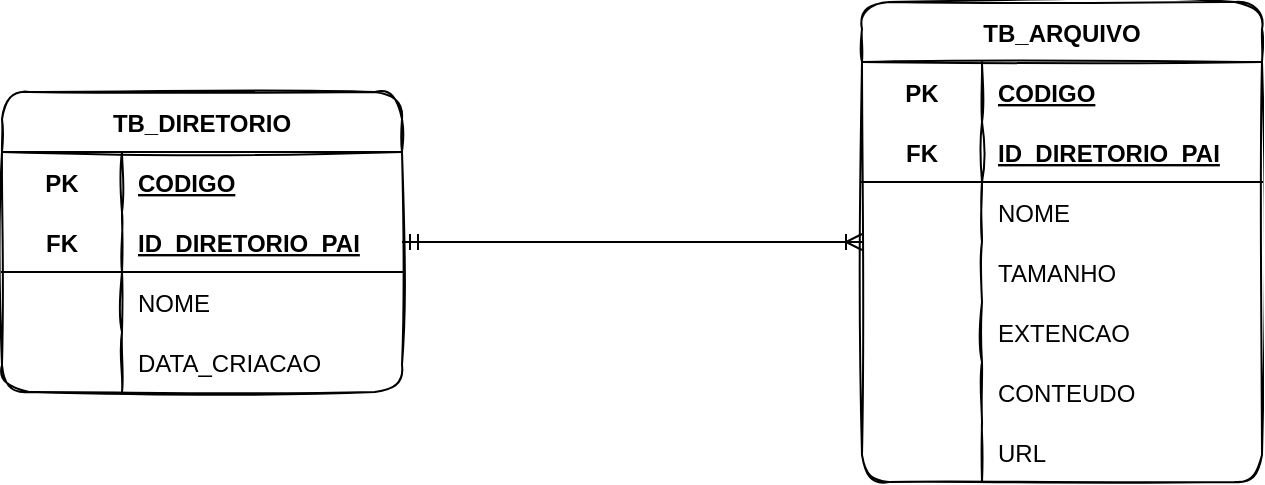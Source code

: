 <mxfile version="20.3.0" type="device"><diagram id="SPbwly18ThBZrhr1rYxB" name="Página-1"><mxGraphModel dx="1422" dy="805" grid="1" gridSize="10" guides="1" tooltips="1" connect="1" arrows="1" fold="1" page="1" pageScale="1" pageWidth="827" pageHeight="1169" math="0" shadow="0"><root><mxCell id="0"/><mxCell id="1" parent="0"/><mxCell id="OzOt4PNxtx2aK53lVnC4-1" value="TB_DIRETORIO" style="shape=table;startSize=30;container=1;collapsible=1;childLayout=tableLayout;fixedRows=1;rowLines=0;fontStyle=1;align=center;resizeLast=1;rounded=1;sketch=1;swimlaneFillColor=default;" parent="1" vertex="1"><mxGeometry x="70" y="280" width="200" height="150" as="geometry"/></mxCell><mxCell id="OzOt4PNxtx2aK53lVnC4-2" value="" style="shape=tableRow;horizontal=0;startSize=0;swimlaneHead=0;swimlaneBody=0;fillColor=none;collapsible=0;dropTarget=0;points=[[0,0.5],[1,0.5]];portConstraint=eastwest;top=0;left=0;right=0;bottom=0;" parent="OzOt4PNxtx2aK53lVnC4-1" vertex="1"><mxGeometry y="30" width="200" height="30" as="geometry"/></mxCell><mxCell id="OzOt4PNxtx2aK53lVnC4-3" value="PK" style="shape=partialRectangle;connectable=0;fillColor=none;top=0;left=0;bottom=0;right=0;fontStyle=1;overflow=hidden;" parent="OzOt4PNxtx2aK53lVnC4-2" vertex="1"><mxGeometry width="60" height="30" as="geometry"><mxRectangle width="60" height="30" as="alternateBounds"/></mxGeometry></mxCell><mxCell id="OzOt4PNxtx2aK53lVnC4-4" value="CODIGO" style="shape=partialRectangle;connectable=0;fillColor=none;top=0;left=0;bottom=0;right=0;align=left;spacingLeft=6;fontStyle=5;overflow=hidden;" parent="OzOt4PNxtx2aK53lVnC4-2" vertex="1"><mxGeometry x="60" width="140" height="30" as="geometry"><mxRectangle width="140" height="30" as="alternateBounds"/></mxGeometry></mxCell><mxCell id="OzOt4PNxtx2aK53lVnC4-5" value="" style="shape=tableRow;horizontal=0;startSize=0;swimlaneHead=0;swimlaneBody=0;fillColor=none;collapsible=0;dropTarget=0;points=[[0,0.5],[1,0.5]];portConstraint=eastwest;top=0;left=0;right=0;bottom=1;" parent="OzOt4PNxtx2aK53lVnC4-1" vertex="1"><mxGeometry y="60" width="200" height="30" as="geometry"/></mxCell><mxCell id="OzOt4PNxtx2aK53lVnC4-6" value="FK" style="shape=partialRectangle;connectable=0;fillColor=none;top=0;left=0;bottom=0;right=0;fontStyle=1;overflow=hidden;" parent="OzOt4PNxtx2aK53lVnC4-5" vertex="1"><mxGeometry width="60" height="30" as="geometry"><mxRectangle width="60" height="30" as="alternateBounds"/></mxGeometry></mxCell><mxCell id="OzOt4PNxtx2aK53lVnC4-7" value="ID_DIRETORIO_PAI" style="shape=partialRectangle;connectable=0;fillColor=none;top=0;left=0;bottom=0;right=0;align=left;spacingLeft=6;fontStyle=5;overflow=hidden;" parent="OzOt4PNxtx2aK53lVnC4-5" vertex="1"><mxGeometry x="60" width="140" height="30" as="geometry"><mxRectangle width="140" height="30" as="alternateBounds"/></mxGeometry></mxCell><mxCell id="OzOt4PNxtx2aK53lVnC4-8" value="" style="shape=tableRow;horizontal=0;startSize=0;swimlaneHead=0;swimlaneBody=0;fillColor=none;collapsible=0;dropTarget=0;points=[[0,0.5],[1,0.5]];portConstraint=eastwest;top=0;left=0;right=0;bottom=0;" parent="OzOt4PNxtx2aK53lVnC4-1" vertex="1"><mxGeometry y="90" width="200" height="30" as="geometry"/></mxCell><mxCell id="OzOt4PNxtx2aK53lVnC4-9" value="" style="shape=partialRectangle;connectable=0;fillColor=none;top=0;left=0;bottom=0;right=0;editable=1;overflow=hidden;" parent="OzOt4PNxtx2aK53lVnC4-8" vertex="1"><mxGeometry width="60" height="30" as="geometry"><mxRectangle width="60" height="30" as="alternateBounds"/></mxGeometry></mxCell><mxCell id="OzOt4PNxtx2aK53lVnC4-10" value="NOME" style="shape=partialRectangle;connectable=0;fillColor=none;top=0;left=0;bottom=0;right=0;align=left;spacingLeft=6;overflow=hidden;" parent="OzOt4PNxtx2aK53lVnC4-8" vertex="1"><mxGeometry x="60" width="140" height="30" as="geometry"><mxRectangle width="140" height="30" as="alternateBounds"/></mxGeometry></mxCell><mxCell id="OzOt4PNxtx2aK53lVnC4-11" value="" style="shape=tableRow;horizontal=0;startSize=0;swimlaneHead=0;swimlaneBody=0;fillColor=none;collapsible=0;dropTarget=0;points=[[0,0.5],[1,0.5]];portConstraint=eastwest;top=0;left=0;right=0;bottom=0;" parent="OzOt4PNxtx2aK53lVnC4-1" vertex="1"><mxGeometry y="120" width="200" height="30" as="geometry"/></mxCell><mxCell id="OzOt4PNxtx2aK53lVnC4-12" value="" style="shape=partialRectangle;connectable=0;fillColor=none;top=0;left=0;bottom=0;right=0;editable=1;overflow=hidden;" parent="OzOt4PNxtx2aK53lVnC4-11" vertex="1"><mxGeometry width="60" height="30" as="geometry"><mxRectangle width="60" height="30" as="alternateBounds"/></mxGeometry></mxCell><mxCell id="OzOt4PNxtx2aK53lVnC4-13" value="DATA_CRIACAO" style="shape=partialRectangle;connectable=0;fillColor=none;top=0;left=0;bottom=0;right=0;align=left;spacingLeft=6;overflow=hidden;" parent="OzOt4PNxtx2aK53lVnC4-11" vertex="1"><mxGeometry x="60" width="140" height="30" as="geometry"><mxRectangle width="140" height="30" as="alternateBounds"/></mxGeometry></mxCell><mxCell id="OzOt4PNxtx2aK53lVnC4-14" value="TB_ARQUIVO" style="shape=table;startSize=30;container=1;collapsible=1;childLayout=tableLayout;fixedRows=1;rowLines=0;fontStyle=1;align=center;resizeLast=1;rounded=1;sketch=1;gradientColor=none;swimlaneFillColor=default;" parent="1" vertex="1"><mxGeometry x="500" y="235" width="200" height="240" as="geometry"/></mxCell><mxCell id="OzOt4PNxtx2aK53lVnC4-15" value="" style="shape=tableRow;horizontal=0;startSize=0;swimlaneHead=0;swimlaneBody=0;fillColor=none;collapsible=0;dropTarget=0;points=[[0,0.5],[1,0.5]];portConstraint=eastwest;top=0;left=0;right=0;bottom=0;" parent="OzOt4PNxtx2aK53lVnC4-14" vertex="1"><mxGeometry y="30" width="200" height="30" as="geometry"/></mxCell><mxCell id="OzOt4PNxtx2aK53lVnC4-16" value="PK" style="shape=partialRectangle;connectable=0;fillColor=none;top=0;left=0;bottom=0;right=0;fontStyle=1;overflow=hidden;" parent="OzOt4PNxtx2aK53lVnC4-15" vertex="1"><mxGeometry width="60" height="30" as="geometry"><mxRectangle width="60" height="30" as="alternateBounds"/></mxGeometry></mxCell><mxCell id="OzOt4PNxtx2aK53lVnC4-17" value="CODIGO" style="shape=partialRectangle;connectable=0;fillColor=none;top=0;left=0;bottom=0;right=0;align=left;spacingLeft=6;fontStyle=5;overflow=hidden;" parent="OzOt4PNxtx2aK53lVnC4-15" vertex="1"><mxGeometry x="60" width="140" height="30" as="geometry"><mxRectangle width="140" height="30" as="alternateBounds"/></mxGeometry></mxCell><mxCell id="OzOt4PNxtx2aK53lVnC4-18" value="" style="shape=tableRow;horizontal=0;startSize=0;swimlaneHead=0;swimlaneBody=0;fillColor=none;collapsible=0;dropTarget=0;points=[[0,0.5],[1,0.5]];portConstraint=eastwest;top=0;left=0;right=0;bottom=1;" parent="OzOt4PNxtx2aK53lVnC4-14" vertex="1"><mxGeometry y="60" width="200" height="30" as="geometry"/></mxCell><mxCell id="OzOt4PNxtx2aK53lVnC4-19" value="FK" style="shape=partialRectangle;connectable=0;fillColor=none;top=0;left=0;bottom=0;right=0;fontStyle=1;overflow=hidden;" parent="OzOt4PNxtx2aK53lVnC4-18" vertex="1"><mxGeometry width="60" height="30" as="geometry"><mxRectangle width="60" height="30" as="alternateBounds"/></mxGeometry></mxCell><mxCell id="OzOt4PNxtx2aK53lVnC4-20" value="ID_DIRETORIO_PAI" style="shape=partialRectangle;connectable=0;fillColor=none;top=0;left=0;bottom=0;right=0;align=left;spacingLeft=6;fontStyle=5;overflow=hidden;" parent="OzOt4PNxtx2aK53lVnC4-18" vertex="1"><mxGeometry x="60" width="140" height="30" as="geometry"><mxRectangle width="140" height="30" as="alternateBounds"/></mxGeometry></mxCell><mxCell id="OzOt4PNxtx2aK53lVnC4-21" value="" style="shape=tableRow;horizontal=0;startSize=0;swimlaneHead=0;swimlaneBody=0;fillColor=none;collapsible=0;dropTarget=0;points=[[0,0.5],[1,0.5]];portConstraint=eastwest;top=0;left=0;right=0;bottom=0;" parent="OzOt4PNxtx2aK53lVnC4-14" vertex="1"><mxGeometry y="90" width="200" height="30" as="geometry"/></mxCell><mxCell id="OzOt4PNxtx2aK53lVnC4-22" value="" style="shape=partialRectangle;connectable=0;fillColor=none;top=0;left=0;bottom=0;right=0;editable=1;overflow=hidden;" parent="OzOt4PNxtx2aK53lVnC4-21" vertex="1"><mxGeometry width="60" height="30" as="geometry"><mxRectangle width="60" height="30" as="alternateBounds"/></mxGeometry></mxCell><mxCell id="OzOt4PNxtx2aK53lVnC4-23" value="NOME" style="shape=partialRectangle;connectable=0;fillColor=none;top=0;left=0;bottom=0;right=0;align=left;spacingLeft=6;overflow=hidden;" parent="OzOt4PNxtx2aK53lVnC4-21" vertex="1"><mxGeometry x="60" width="140" height="30" as="geometry"><mxRectangle width="140" height="30" as="alternateBounds"/></mxGeometry></mxCell><mxCell id="OzOt4PNxtx2aK53lVnC4-24" value="" style="shape=tableRow;horizontal=0;startSize=0;swimlaneHead=0;swimlaneBody=0;fillColor=none;collapsible=0;dropTarget=0;points=[[0,0.5],[1,0.5]];portConstraint=eastwest;top=0;left=0;right=0;bottom=0;" parent="OzOt4PNxtx2aK53lVnC4-14" vertex="1"><mxGeometry y="120" width="200" height="30" as="geometry"/></mxCell><mxCell id="OzOt4PNxtx2aK53lVnC4-25" value="" style="shape=partialRectangle;connectable=0;fillColor=none;top=0;left=0;bottom=0;right=0;editable=1;overflow=hidden;" parent="OzOt4PNxtx2aK53lVnC4-24" vertex="1"><mxGeometry width="60" height="30" as="geometry"><mxRectangle width="60" height="30" as="alternateBounds"/></mxGeometry></mxCell><mxCell id="OzOt4PNxtx2aK53lVnC4-26" value="TAMANHO" style="shape=partialRectangle;connectable=0;fillColor=none;top=0;left=0;bottom=0;right=0;align=left;spacingLeft=6;overflow=hidden;" parent="OzOt4PNxtx2aK53lVnC4-24" vertex="1"><mxGeometry x="60" width="140" height="30" as="geometry"><mxRectangle width="140" height="30" as="alternateBounds"/></mxGeometry></mxCell><mxCell id="OzOt4PNxtx2aK53lVnC4-27" value="" style="shape=tableRow;horizontal=0;startSize=0;swimlaneHead=0;swimlaneBody=0;fillColor=none;collapsible=0;dropTarget=0;points=[[0,0.5],[1,0.5]];portConstraint=eastwest;top=0;left=0;right=0;bottom=0;" parent="OzOt4PNxtx2aK53lVnC4-14" vertex="1"><mxGeometry y="150" width="200" height="30" as="geometry"/></mxCell><mxCell id="OzOt4PNxtx2aK53lVnC4-28" value="" style="shape=partialRectangle;connectable=0;fillColor=none;top=0;left=0;bottom=0;right=0;editable=1;overflow=hidden;" parent="OzOt4PNxtx2aK53lVnC4-27" vertex="1"><mxGeometry width="60" height="30" as="geometry"><mxRectangle width="60" height="30" as="alternateBounds"/></mxGeometry></mxCell><mxCell id="OzOt4PNxtx2aK53lVnC4-29" value="EXTENCAO" style="shape=partialRectangle;connectable=0;fillColor=none;top=0;left=0;bottom=0;right=0;align=left;spacingLeft=6;overflow=hidden;" parent="OzOt4PNxtx2aK53lVnC4-27" vertex="1"><mxGeometry x="60" width="140" height="30" as="geometry"><mxRectangle width="140" height="30" as="alternateBounds"/></mxGeometry></mxCell><mxCell id="OzOt4PNxtx2aK53lVnC4-30" value="" style="shape=tableRow;horizontal=0;startSize=0;swimlaneHead=0;swimlaneBody=0;fillColor=none;collapsible=0;dropTarget=0;points=[[0,0.5],[1,0.5]];portConstraint=eastwest;top=0;left=0;right=0;bottom=0;" parent="OzOt4PNxtx2aK53lVnC4-14" vertex="1"><mxGeometry y="180" width="200" height="30" as="geometry"/></mxCell><mxCell id="OzOt4PNxtx2aK53lVnC4-31" value="" style="shape=partialRectangle;connectable=0;fillColor=none;top=0;left=0;bottom=0;right=0;editable=1;overflow=hidden;" parent="OzOt4PNxtx2aK53lVnC4-30" vertex="1"><mxGeometry width="60" height="30" as="geometry"><mxRectangle width="60" height="30" as="alternateBounds"/></mxGeometry></mxCell><mxCell id="OzOt4PNxtx2aK53lVnC4-32" value="CONTEUDO" style="shape=partialRectangle;connectable=0;fillColor=none;top=0;left=0;bottom=0;right=0;align=left;spacingLeft=6;overflow=hidden;" parent="OzOt4PNxtx2aK53lVnC4-30" vertex="1"><mxGeometry x="60" width="140" height="30" as="geometry"><mxRectangle width="140" height="30" as="alternateBounds"/></mxGeometry></mxCell><mxCell id="OzOt4PNxtx2aK53lVnC4-33" value="" style="shape=tableRow;horizontal=0;startSize=0;swimlaneHead=0;swimlaneBody=0;fillColor=none;collapsible=0;dropTarget=0;points=[[0,0.5],[1,0.5]];portConstraint=eastwest;top=0;left=0;right=0;bottom=0;" parent="OzOt4PNxtx2aK53lVnC4-14" vertex="1"><mxGeometry y="210" width="200" height="30" as="geometry"/></mxCell><mxCell id="OzOt4PNxtx2aK53lVnC4-34" value="" style="shape=partialRectangle;connectable=0;fillColor=none;top=0;left=0;bottom=0;right=0;editable=1;overflow=hidden;" parent="OzOt4PNxtx2aK53lVnC4-33" vertex="1"><mxGeometry width="60" height="30" as="geometry"><mxRectangle width="60" height="30" as="alternateBounds"/></mxGeometry></mxCell><mxCell id="OzOt4PNxtx2aK53lVnC4-35" value="URL" style="shape=partialRectangle;connectable=0;fillColor=none;top=0;left=0;bottom=0;right=0;align=left;spacingLeft=6;overflow=hidden;" parent="OzOt4PNxtx2aK53lVnC4-33" vertex="1"><mxGeometry x="60" width="140" height="30" as="geometry"><mxRectangle width="140" height="30" as="alternateBounds"/></mxGeometry></mxCell><mxCell id="OzOt4PNxtx2aK53lVnC4-36" value="" style="edgeStyle=entityRelationEdgeStyle;fontSize=12;html=1;endArrow=ERoneToMany;startArrow=ERmandOne;rounded=0;" parent="1" source="OzOt4PNxtx2aK53lVnC4-1" target="OzOt4PNxtx2aK53lVnC4-14" edge="1"><mxGeometry width="100" height="100" relative="1" as="geometry"><mxPoint x="300" y="490" as="sourcePoint"/><mxPoint x="400" y="390" as="targetPoint"/></mxGeometry></mxCell></root></mxGraphModel></diagram></mxfile>
